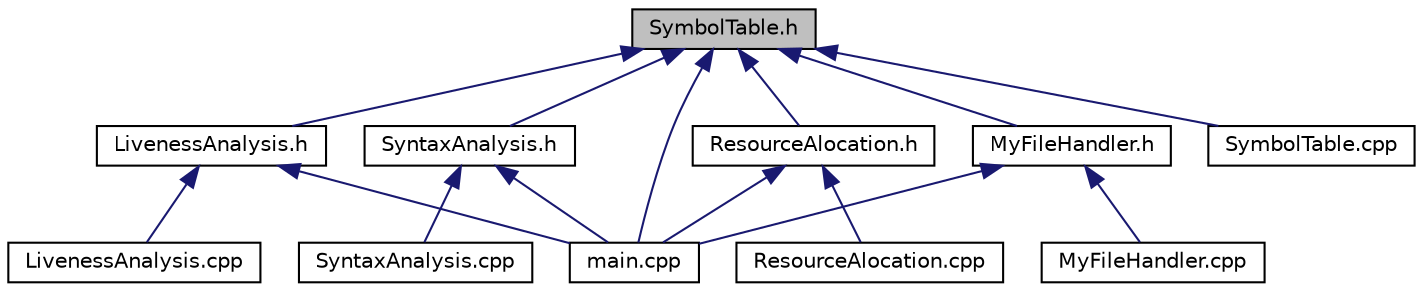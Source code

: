 digraph "SymbolTable.h"
{
 // LATEX_PDF_SIZE
  edge [fontname="Helvetica",fontsize="10",labelfontname="Helvetica",labelfontsize="10"];
  node [fontname="Helvetica",fontsize="10",shape=record];
  Node1 [label="SymbolTable.h",height=0.2,width=0.4,color="black", fillcolor="grey75", style="filled", fontcolor="black",tooltip=" "];
  Node1 -> Node2 [dir="back",color="midnightblue",fontsize="10",style="solid",fontname="Helvetica"];
  Node2 [label="LivenessAnalysis.h",height=0.2,width=0.4,color="black", fillcolor="white", style="filled",URL="$_liveness_analysis_8h.html",tooltip=" "];
  Node2 -> Node3 [dir="back",color="midnightblue",fontsize="10",style="solid",fontname="Helvetica"];
  Node3 [label="LivenessAnalysis.cpp",height=0.2,width=0.4,color="black", fillcolor="white", style="filled",URL="$_liveness_analysis_8cpp.html",tooltip=" "];
  Node2 -> Node4 [dir="back",color="midnightblue",fontsize="10",style="solid",fontname="Helvetica"];
  Node4 [label="main.cpp",height=0.2,width=0.4,color="black", fillcolor="white", style="filled",URL="$main_8cpp.html",tooltip=" "];
  Node1 -> Node5 [dir="back",color="midnightblue",fontsize="10",style="solid",fontname="Helvetica"];
  Node5 [label="SyntaxAnalysis.h",height=0.2,width=0.4,color="black", fillcolor="white", style="filled",URL="$_syntax_analysis_8h.html",tooltip=" "];
  Node5 -> Node4 [dir="back",color="midnightblue",fontsize="10",style="solid",fontname="Helvetica"];
  Node5 -> Node6 [dir="back",color="midnightblue",fontsize="10",style="solid",fontname="Helvetica"];
  Node6 [label="SyntaxAnalysis.cpp",height=0.2,width=0.4,color="black", fillcolor="white", style="filled",URL="$_syntax_analysis_8cpp.html",tooltip=" "];
  Node1 -> Node4 [dir="back",color="midnightblue",fontsize="10",style="solid",fontname="Helvetica"];
  Node1 -> Node7 [dir="back",color="midnightblue",fontsize="10",style="solid",fontname="Helvetica"];
  Node7 [label="ResourceAlocation.h",height=0.2,width=0.4,color="black", fillcolor="white", style="filled",URL="$_resource_alocation_8h.html",tooltip=" "];
  Node7 -> Node4 [dir="back",color="midnightblue",fontsize="10",style="solid",fontname="Helvetica"];
  Node7 -> Node8 [dir="back",color="midnightblue",fontsize="10",style="solid",fontname="Helvetica"];
  Node8 [label="ResourceAlocation.cpp",height=0.2,width=0.4,color="black", fillcolor="white", style="filled",URL="$_resource_alocation_8cpp.html",tooltip=" "];
  Node1 -> Node9 [dir="back",color="midnightblue",fontsize="10",style="solid",fontname="Helvetica"];
  Node9 [label="MyFileHandler.h",height=0.2,width=0.4,color="black", fillcolor="white", style="filled",URL="$_my_file_handler_8h.html",tooltip=" "];
  Node9 -> Node4 [dir="back",color="midnightblue",fontsize="10",style="solid",fontname="Helvetica"];
  Node9 -> Node10 [dir="back",color="midnightblue",fontsize="10",style="solid",fontname="Helvetica"];
  Node10 [label="MyFileHandler.cpp",height=0.2,width=0.4,color="black", fillcolor="white", style="filled",URL="$_my_file_handler_8cpp.html",tooltip=" "];
  Node1 -> Node11 [dir="back",color="midnightblue",fontsize="10",style="solid",fontname="Helvetica"];
  Node11 [label="SymbolTable.cpp",height=0.2,width=0.4,color="black", fillcolor="white", style="filled",URL="$_symbol_table_8cpp.html",tooltip=" "];
}
